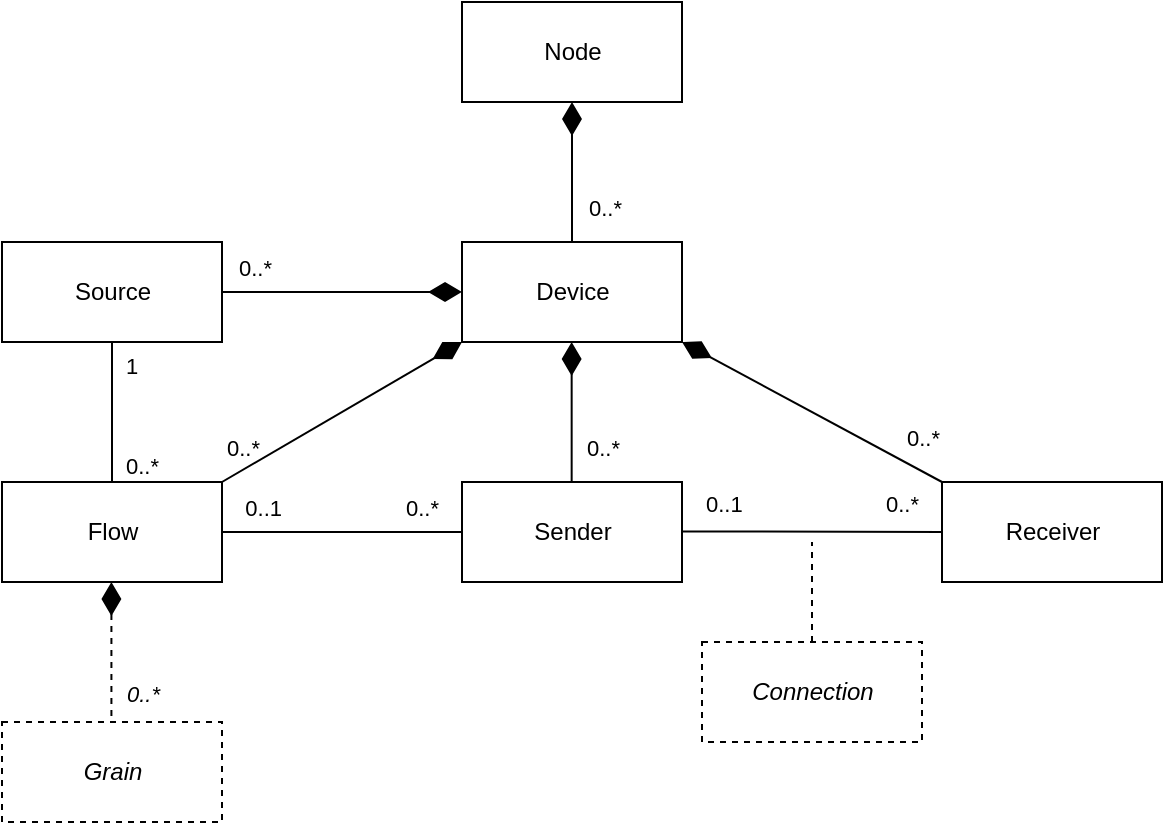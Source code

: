 <mxfile version="19.0.3" type="device"><diagram id="PbFHCEwHPIsKkkcKXwVt" name="Page-1"><mxGraphModel dx="694" dy="570" grid="1" gridSize="10" guides="1" tooltips="1" connect="1" arrows="1" fold="1" page="1" pageScale="1" pageWidth="1169" pageHeight="827" math="0" shadow="0"><root><mxCell id="0"/><mxCell id="1" parent="0"/><mxCell id="-o9QwWyNZSFXrm0JY442-1" value="Node" style="html=1;" parent="1" vertex="1"><mxGeometry x="480" y="80" width="110" height="50" as="geometry"/></mxCell><mxCell id="-o9QwWyNZSFXrm0JY442-2" value="Device" style="html=1;" parent="1" vertex="1"><mxGeometry x="480" y="200" width="110" height="50" as="geometry"/></mxCell><mxCell id="-o9QwWyNZSFXrm0JY442-3" value="Sender" style="html=1;" parent="1" vertex="1"><mxGeometry x="480" y="320" width="110" height="50" as="geometry"/></mxCell><mxCell id="-o9QwWyNZSFXrm0JY442-4" value="Receiver" style="html=1;" parent="1" vertex="1"><mxGeometry x="720" y="320" width="110" height="50" as="geometry"/></mxCell><mxCell id="-o9QwWyNZSFXrm0JY442-5" value="Source" style="html=1;" parent="1" vertex="1"><mxGeometry x="250" y="200" width="110" height="50" as="geometry"/></mxCell><mxCell id="-o9QwWyNZSFXrm0JY442-6" value="Flow" style="html=1;" parent="1" vertex="1"><mxGeometry x="250" y="320" width="110" height="50" as="geometry"/></mxCell><mxCell id="-o9QwWyNZSFXrm0JY442-7" value="Grain" style="html=1;dashed=1;fontStyle=2" parent="1" vertex="1"><mxGeometry x="250" y="440" width="110" height="50" as="geometry"/></mxCell><mxCell id="-o9QwWyNZSFXrm0JY442-15" value="" style="endArrow=none;html=1;endSize=12;startArrow=diamondThin;startSize=14;startFill=1;edgeStyle=orthogonalEdgeStyle;rounded=0;exitX=0.5;exitY=1;exitDx=0;exitDy=0;endFill=0;" parent="1" edge="1"><mxGeometry relative="1" as="geometry"><mxPoint x="535" y="130" as="sourcePoint"/><mxPoint x="535" y="200" as="targetPoint"/></mxGeometry></mxCell><mxCell id="-o9QwWyNZSFXrm0JY442-16" value="0..*" style="edgeLabel;resizable=0;html=1;align=right;verticalAlign=top;labelBorderColor=none;labelBackgroundColor=none;" parent="-o9QwWyNZSFXrm0JY442-15" connectable="0" vertex="1"><mxGeometry x="1" relative="1" as="geometry"><mxPoint x="25" y="-30" as="offset"/></mxGeometry></mxCell><mxCell id="-o9QwWyNZSFXrm0JY442-19" value="" style="endArrow=none;html=1;endSize=12;startArrow=diamondThin;startSize=14;startFill=1;edgeStyle=orthogonalEdgeStyle;rounded=0;exitX=0.5;exitY=1;exitDx=0;exitDy=0;endFill=0;" parent="1" edge="1"><mxGeometry relative="1" as="geometry"><mxPoint x="534.83" y="250" as="sourcePoint"/><mxPoint x="534.83" y="320" as="targetPoint"/></mxGeometry></mxCell><mxCell id="-o9QwWyNZSFXrm0JY442-20" value="0..*" style="edgeLabel;resizable=0;html=1;align=right;verticalAlign=top;labelBorderColor=none;labelBackgroundColor=none;" parent="-o9QwWyNZSFXrm0JY442-19" connectable="0" vertex="1"><mxGeometry x="1" relative="1" as="geometry"><mxPoint x="25" y="-30" as="offset"/></mxGeometry></mxCell><mxCell id="-o9QwWyNZSFXrm0JY442-21" value="" style="endArrow=none;html=1;rounded=0;entryX=0;entryY=0.5;entryDx=0;entryDy=0;strokeColor=default;" parent="1" target="-o9QwWyNZSFXrm0JY442-4" edge="1"><mxGeometry relative="1" as="geometry"><mxPoint x="590" y="344.71" as="sourcePoint"/><mxPoint x="720" y="345" as="targetPoint"/></mxGeometry></mxCell><mxCell id="-o9QwWyNZSFXrm0JY442-22" value="0..1" style="edgeLabel;resizable=0;html=1;align=left;verticalAlign=bottom;labelBackgroundColor=none;" parent="-o9QwWyNZSFXrm0JY442-21" connectable="0" vertex="1"><mxGeometry x="-1" relative="1" as="geometry"><mxPoint x="10" y="-5" as="offset"/></mxGeometry></mxCell><mxCell id="-o9QwWyNZSFXrm0JY442-26" value="0..*" style="edgeLabel;resizable=0;html=1;align=left;verticalAlign=bottom;labelBackgroundColor=none;" parent="-o9QwWyNZSFXrm0JY442-21" connectable="0" vertex="1"><mxGeometry x="-1" relative="1" as="geometry"><mxPoint x="100" y="-5" as="offset"/></mxGeometry></mxCell><mxCell id="-o9QwWyNZSFXrm0JY442-25" value="Connection" style="html=1;labelBackgroundColor=none;dashed=1;fontStyle=2" parent="1" vertex="1"><mxGeometry x="600" y="400" width="110" height="50" as="geometry"/></mxCell><mxCell id="-o9QwWyNZSFXrm0JY442-27" value="" style="endArrow=none;dashed=1;html=1;rounded=0;strokeColor=default;exitX=0.5;exitY=0;exitDx=0;exitDy=0;" parent="1" source="-o9QwWyNZSFXrm0JY442-25" edge="1"><mxGeometry width="50" height="50" relative="1" as="geometry"><mxPoint x="600" y="280" as="sourcePoint"/><mxPoint x="655" y="350" as="targetPoint"/></mxGeometry></mxCell><mxCell id="-o9QwWyNZSFXrm0JY442-28" value="" style="endArrow=none;html=1;endSize=12;startArrow=diamondThin;startSize=14;startFill=1;rounded=0;exitX=1;exitY=1;exitDx=0;exitDy=0;endFill=0;entryX=0;entryY=0;entryDx=0;entryDy=0;" parent="1" source="-o9QwWyNZSFXrm0JY442-2" target="-o9QwWyNZSFXrm0JY442-4" edge="1"><mxGeometry relative="1" as="geometry"><mxPoint x="544.83" y="260" as="sourcePoint"/><mxPoint x="720" y="330" as="targetPoint"/></mxGeometry></mxCell><mxCell id="-o9QwWyNZSFXrm0JY442-29" value="0..*" style="edgeLabel;resizable=0;html=1;align=right;verticalAlign=top;labelBorderColor=none;labelBackgroundColor=none;" parent="-o9QwWyNZSFXrm0JY442-28" connectable="0" vertex="1"><mxGeometry x="1" relative="1" as="geometry"><mxPoint y="-35" as="offset"/></mxGeometry></mxCell><mxCell id="-o9QwWyNZSFXrm0JY442-31" value="" style="endArrow=none;html=1;endSize=12;startArrow=none;startSize=14;startFill=0;edgeStyle=orthogonalEdgeStyle;rounded=0;strokeColor=default;exitX=0;exitY=0.5;exitDx=0;exitDy=0;entryX=1;entryY=0.5;entryDx=0;entryDy=0;endFill=0;" parent="1" source="-o9QwWyNZSFXrm0JY442-3" target="-o9QwWyNZSFXrm0JY442-6" edge="1"><mxGeometry relative="1" as="geometry"><mxPoint x="340" y="260" as="sourcePoint"/><mxPoint x="500" y="260" as="targetPoint"/><Array as="points"><mxPoint x="420" y="345"/><mxPoint x="420" y="345"/></Array></mxGeometry></mxCell><mxCell id="-o9QwWyNZSFXrm0JY442-32" value="0..*" style="edgeLabel;resizable=0;html=1;align=left;verticalAlign=top;labelBackgroundColor=none;" parent="-o9QwWyNZSFXrm0JY442-31" connectable="0" vertex="1"><mxGeometry x="-1" relative="1" as="geometry"><mxPoint x="-30" y="-25" as="offset"/></mxGeometry></mxCell><mxCell id="-o9QwWyNZSFXrm0JY442-33" value="0..1" style="edgeLabel;resizable=0;html=1;align=right;verticalAlign=top;labelBackgroundColor=none;" parent="-o9QwWyNZSFXrm0JY442-31" connectable="0" vertex="1"><mxGeometry x="1" relative="1" as="geometry"><mxPoint x="30" y="-25" as="offset"/></mxGeometry></mxCell><mxCell id="-o9QwWyNZSFXrm0JY442-34" value="" style="endArrow=none;html=1;endSize=12;startArrow=diamondThin;startSize=14;startFill=1;rounded=0;exitX=0;exitY=1;exitDx=0;exitDy=0;endFill=0;entryX=1;entryY=0;entryDx=0;entryDy=0;" parent="1" source="-o9QwWyNZSFXrm0JY442-2" target="-o9QwWyNZSFXrm0JY442-6" edge="1"><mxGeometry relative="1" as="geometry"><mxPoint x="544.83" y="260" as="sourcePoint"/><mxPoint x="544.83" y="330" as="targetPoint"/></mxGeometry></mxCell><mxCell id="-o9QwWyNZSFXrm0JY442-35" value="0..*" style="edgeLabel;resizable=0;html=1;align=right;verticalAlign=top;labelBorderColor=none;labelBackgroundColor=none;" parent="-o9QwWyNZSFXrm0JY442-34" connectable="0" vertex="1"><mxGeometry x="1" relative="1" as="geometry"><mxPoint x="20" y="-30" as="offset"/></mxGeometry></mxCell><mxCell id="-o9QwWyNZSFXrm0JY442-36" value="" style="endArrow=none;html=1;endSize=12;startArrow=diamondThin;startSize=14;startFill=1;rounded=0;exitX=0;exitY=0.5;exitDx=0;exitDy=0;endFill=0;" parent="1" source="-o9QwWyNZSFXrm0JY442-2" target="-o9QwWyNZSFXrm0JY442-5" edge="1"><mxGeometry relative="1" as="geometry"><mxPoint x="490" y="260" as="sourcePoint"/><mxPoint x="370" y="330" as="targetPoint"/></mxGeometry></mxCell><mxCell id="-o9QwWyNZSFXrm0JY442-37" value="0..*" style="edgeLabel;resizable=0;html=1;align=right;verticalAlign=top;labelBorderColor=none;labelBackgroundColor=none;" parent="-o9QwWyNZSFXrm0JY442-36" connectable="0" vertex="1"><mxGeometry x="1" relative="1" as="geometry"><mxPoint x="25" y="-25" as="offset"/></mxGeometry></mxCell><mxCell id="-o9QwWyNZSFXrm0JY442-38" value="" style="endArrow=none;html=1;endSize=12;startArrow=diamondThin;startSize=14;startFill=1;edgeStyle=orthogonalEdgeStyle;rounded=0;exitX=0.5;exitY=1;exitDx=0;exitDy=0;endFill=0;dashed=1;" parent="1" edge="1"><mxGeometry relative="1" as="geometry"><mxPoint x="304.71" y="370" as="sourcePoint"/><mxPoint x="304.71" y="440" as="targetPoint"/></mxGeometry></mxCell><mxCell id="-o9QwWyNZSFXrm0JY442-39" value="0..*" style="edgeLabel;resizable=0;html=1;align=right;verticalAlign=top;labelBorderColor=none;labelBackgroundColor=none;fontStyle=2" parent="-o9QwWyNZSFXrm0JY442-38" connectable="0" vertex="1"><mxGeometry x="1" relative="1" as="geometry"><mxPoint x="25" y="-27" as="offset"/></mxGeometry></mxCell><mxCell id="zXXVvWiRT7H3veDS-Z7C-60" value="" style="endArrow=none;html=1;rounded=0;entryX=0.5;entryY=0;entryDx=0;entryDy=0;strokeColor=default;exitX=0.5;exitY=1;exitDx=0;exitDy=0;" edge="1" parent="1" source="-o9QwWyNZSFXrm0JY442-5" target="-o9QwWyNZSFXrm0JY442-6"><mxGeometry relative="1" as="geometry"><mxPoint x="320" y="120.0" as="sourcePoint"/><mxPoint x="450" y="120.29" as="targetPoint"/></mxGeometry></mxCell><mxCell id="zXXVvWiRT7H3veDS-Z7C-61" value="1" style="edgeLabel;resizable=0;html=1;align=left;verticalAlign=bottom;labelBackgroundColor=none;" connectable="0" vertex="1" parent="zXXVvWiRT7H3veDS-Z7C-60"><mxGeometry x="-1" relative="1" as="geometry"><mxPoint x="5" y="20" as="offset"/></mxGeometry></mxCell><mxCell id="zXXVvWiRT7H3veDS-Z7C-62" value="0..*" style="edgeLabel;resizable=0;html=1;align=left;verticalAlign=bottom;labelBackgroundColor=none;" connectable="0" vertex="1" parent="zXXVvWiRT7H3veDS-Z7C-60"><mxGeometry x="-1" relative="1" as="geometry"><mxPoint x="5" y="70" as="offset"/></mxGeometry></mxCell></root></mxGraphModel></diagram></mxfile>